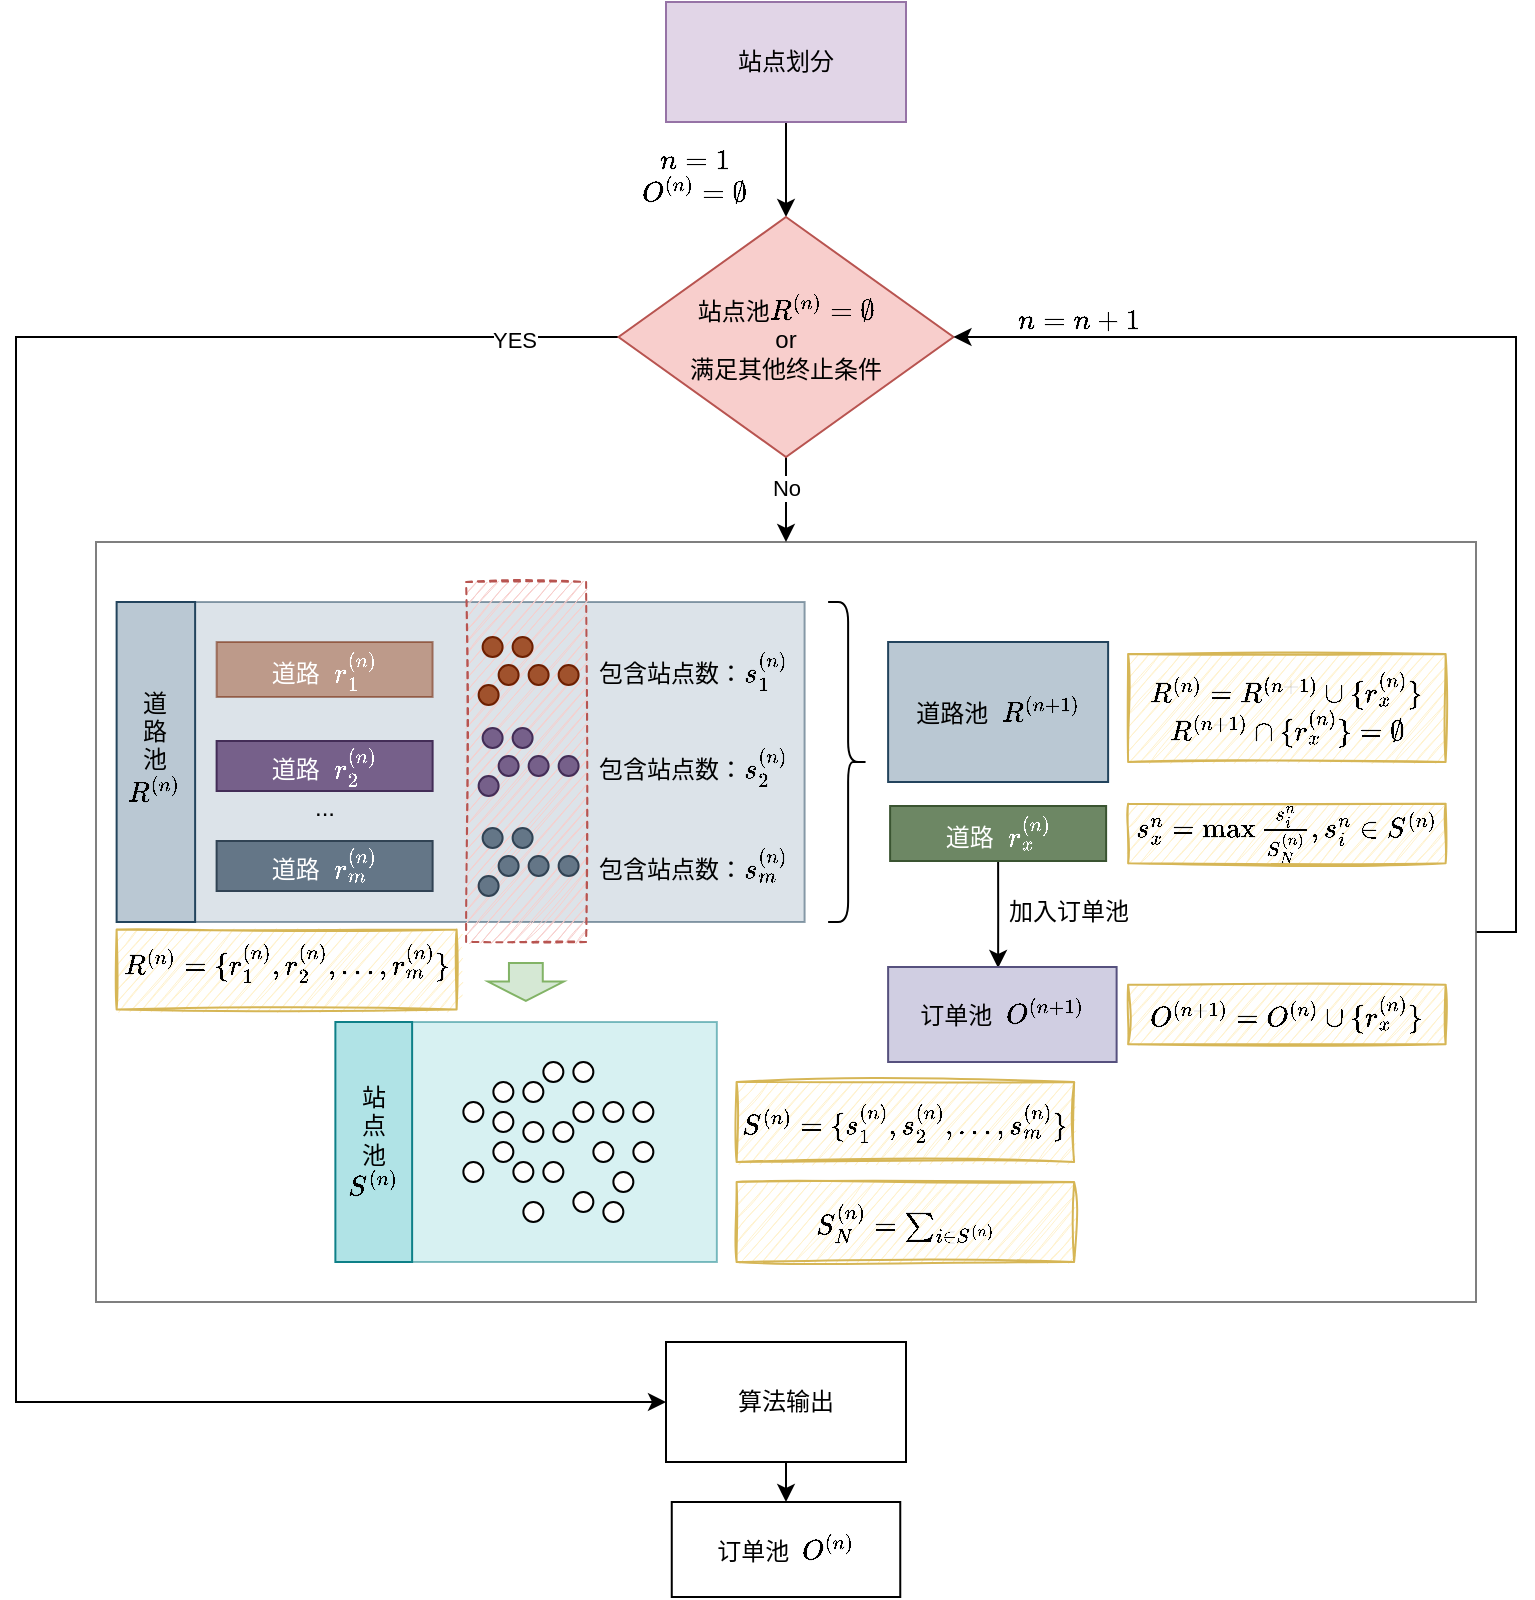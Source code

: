 <mxfile version="20.2.7" type="github">
  <diagram id="E23BzTuwbjabltv9Nx4B" name="第 1 页">
    <mxGraphModel dx="1661" dy="608" grid="1" gridSize="10" guides="1" tooltips="1" connect="1" arrows="1" fold="1" page="1" pageScale="1" pageWidth="827" pageHeight="1169" math="1" shadow="0">
      <root>
        <mxCell id="0" />
        <mxCell id="1" parent="0" />
        <mxCell id="yrA-a9Iw9x8YZGmcqF-S-51" value="" style="rounded=0;whiteSpace=wrap;html=1;fillColor=#bac8d3;strokeColor=#23445d;opacity=50;" vertex="1" parent="1">
          <mxGeometry x="-19.69" y="340" width="314" height="160" as="geometry" />
        </mxCell>
        <mxCell id="yrA-a9Iw9x8YZGmcqF-S-86" value="" style="rounded=0;whiteSpace=wrap;html=1;dashed=1;fillColor=#f8cecc;strokeColor=#b85450;sketch=1;" vertex="1" parent="1">
          <mxGeometry x="125.06" y="330" width="60" height="180" as="geometry" />
        </mxCell>
        <mxCell id="yrA-a9Iw9x8YZGmcqF-S-52" value="&lt;div&gt;道&lt;/div&gt;&lt;div&gt;路&lt;/div&gt;&lt;div&gt;池&lt;/div&gt;&lt;div&gt;\(R^{(n)}\)&lt;br&gt;&lt;/div&gt;&lt;div&gt;&lt;br&gt;&lt;/div&gt;" style="rounded=0;whiteSpace=wrap;html=1;fillColor=#bac8d3;strokeColor=#23445d;" vertex="1" parent="1">
          <mxGeometry x="-49.69" y="340" width="39.25" height="160" as="geometry" />
        </mxCell>
        <mxCell id="yrA-a9Iw9x8YZGmcqF-S-84" style="edgeStyle=orthogonalEdgeStyle;rounded=0;orthogonalLoop=1;jettySize=auto;html=1;exitX=0.5;exitY=1;exitDx=0;exitDy=0;entryX=0.5;entryY=0;entryDx=0;entryDy=0;" edge="1" parent="1" source="yrA-a9Iw9x8YZGmcqF-S-2" target="yrA-a9Iw9x8YZGmcqF-S-83">
          <mxGeometry relative="1" as="geometry" />
        </mxCell>
        <mxCell id="yrA-a9Iw9x8YZGmcqF-S-2" value="站点划分" style="rounded=0;whiteSpace=wrap;html=1;fillColor=#e1d5e7;strokeColor=#9673a6;" vertex="1" parent="1">
          <mxGeometry x="225" y="40" width="120" height="60" as="geometry" />
        </mxCell>
        <mxCell id="yrA-a9Iw9x8YZGmcqF-S-3" value="道路&amp;nbsp; \(r^{(n)}_1\)" style="rounded=0;whiteSpace=wrap;html=1;fillColor=#a0522d;strokeColor=#6D1F00;opacity=50;fontColor=#ffffff;" vertex="1" parent="1">
          <mxGeometry x="0.31" y="360" width="108" height="27.5" as="geometry" />
        </mxCell>
        <mxCell id="yrA-a9Iw9x8YZGmcqF-S-54" value="" style="ellipse;whiteSpace=wrap;html=1;aspect=fixed;fillColor=#a0522d;fontColor=#ffffff;strokeColor=#6D1F00;" vertex="1" parent="1">
          <mxGeometry x="148.31" y="357.5" width="10" height="10" as="geometry" />
        </mxCell>
        <mxCell id="yrA-a9Iw9x8YZGmcqF-S-55" value="" style="ellipse;whiteSpace=wrap;html=1;aspect=fixed;fillColor=#a0522d;fontColor=#ffffff;strokeColor=#6D1F00;" vertex="1" parent="1">
          <mxGeometry x="141.31" y="371.5" width="10" height="10" as="geometry" />
        </mxCell>
        <mxCell id="yrA-a9Iw9x8YZGmcqF-S-56" value="" style="ellipse;whiteSpace=wrap;html=1;aspect=fixed;fillColor=#a0522d;fontColor=#ffffff;strokeColor=#6D1F00;" vertex="1" parent="1">
          <mxGeometry x="133.31" y="357.5" width="10" height="10" as="geometry" />
        </mxCell>
        <mxCell id="yrA-a9Iw9x8YZGmcqF-S-57" value="" style="ellipse;whiteSpace=wrap;html=1;aspect=fixed;fillColor=#a0522d;fontColor=#ffffff;strokeColor=#6D1F00;" vertex="1" parent="1">
          <mxGeometry x="171.31" y="371.5" width="10" height="10" as="geometry" />
        </mxCell>
        <mxCell id="yrA-a9Iw9x8YZGmcqF-S-58" value="" style="ellipse;whiteSpace=wrap;html=1;aspect=fixed;fillColor=#a0522d;fontColor=#ffffff;strokeColor=#6D1F00;" vertex="1" parent="1">
          <mxGeometry x="156.31" y="371.5" width="10" height="10" as="geometry" />
        </mxCell>
        <mxCell id="yrA-a9Iw9x8YZGmcqF-S-59" value="" style="ellipse;whiteSpace=wrap;html=1;aspect=fixed;fillColor=#a0522d;fontColor=#ffffff;strokeColor=#6D1F00;" vertex="1" parent="1">
          <mxGeometry x="131.31" y="381.5" width="10" height="10" as="geometry" />
        </mxCell>
        <mxCell id="yrA-a9Iw9x8YZGmcqF-S-61" value="" style="ellipse;whiteSpace=wrap;html=1;aspect=fixed;fillColor=#76608a;fontColor=#ffffff;strokeColor=#432D57;" vertex="1" parent="1">
          <mxGeometry x="148.31" y="403" width="10" height="10" as="geometry" />
        </mxCell>
        <mxCell id="yrA-a9Iw9x8YZGmcqF-S-62" value="" style="ellipse;whiteSpace=wrap;html=1;aspect=fixed;fillColor=#76608a;fontColor=#ffffff;strokeColor=#432D57;" vertex="1" parent="1">
          <mxGeometry x="141.31" y="417" width="10" height="10" as="geometry" />
        </mxCell>
        <mxCell id="yrA-a9Iw9x8YZGmcqF-S-63" value="" style="ellipse;whiteSpace=wrap;html=1;aspect=fixed;fillColor=#76608a;fontColor=#ffffff;strokeColor=#432D57;" vertex="1" parent="1">
          <mxGeometry x="133.31" y="403" width="10" height="10" as="geometry" />
        </mxCell>
        <mxCell id="yrA-a9Iw9x8YZGmcqF-S-64" value="" style="ellipse;whiteSpace=wrap;html=1;aspect=fixed;fillColor=#76608a;fontColor=#ffffff;strokeColor=#432D57;" vertex="1" parent="1">
          <mxGeometry x="171.31" y="417" width="10" height="10" as="geometry" />
        </mxCell>
        <mxCell id="yrA-a9Iw9x8YZGmcqF-S-65" value="" style="ellipse;whiteSpace=wrap;html=1;aspect=fixed;fillColor=#76608a;fontColor=#ffffff;strokeColor=#432D57;" vertex="1" parent="1">
          <mxGeometry x="156.31" y="417" width="10" height="10" as="geometry" />
        </mxCell>
        <mxCell id="yrA-a9Iw9x8YZGmcqF-S-66" value="" style="ellipse;whiteSpace=wrap;html=1;aspect=fixed;fillColor=#76608a;fontColor=#ffffff;strokeColor=#432D57;" vertex="1" parent="1">
          <mxGeometry x="131.31" y="427" width="10" height="10" as="geometry" />
        </mxCell>
        <mxCell id="yrA-a9Iw9x8YZGmcqF-S-67" value="" style="ellipse;whiteSpace=wrap;html=1;aspect=fixed;fillColor=#647687;fontColor=#ffffff;strokeColor=#314354;" vertex="1" parent="1">
          <mxGeometry x="148.31" y="453" width="10" height="10" as="geometry" />
        </mxCell>
        <mxCell id="yrA-a9Iw9x8YZGmcqF-S-68" value="" style="ellipse;whiteSpace=wrap;html=1;aspect=fixed;fillColor=#647687;fontColor=#ffffff;strokeColor=#314354;" vertex="1" parent="1">
          <mxGeometry x="141.31" y="467" width="10" height="10" as="geometry" />
        </mxCell>
        <mxCell id="yrA-a9Iw9x8YZGmcqF-S-69" value="" style="ellipse;whiteSpace=wrap;html=1;aspect=fixed;fillColor=#647687;fontColor=#ffffff;strokeColor=#314354;" vertex="1" parent="1">
          <mxGeometry x="133.31" y="453" width="10" height="10" as="geometry" />
        </mxCell>
        <mxCell id="yrA-a9Iw9x8YZGmcqF-S-70" value="" style="ellipse;whiteSpace=wrap;html=1;aspect=fixed;fillColor=#647687;fontColor=#ffffff;strokeColor=#314354;" vertex="1" parent="1">
          <mxGeometry x="171.31" y="467" width="10" height="10" as="geometry" />
        </mxCell>
        <mxCell id="yrA-a9Iw9x8YZGmcqF-S-71" value="" style="ellipse;whiteSpace=wrap;html=1;aspect=fixed;fillColor=#647687;fontColor=#ffffff;strokeColor=#314354;" vertex="1" parent="1">
          <mxGeometry x="156.31" y="467" width="10" height="10" as="geometry" />
        </mxCell>
        <mxCell id="yrA-a9Iw9x8YZGmcqF-S-72" value="" style="ellipse;whiteSpace=wrap;html=1;aspect=fixed;fillColor=#647687;fontColor=#ffffff;strokeColor=#314354;" vertex="1" parent="1">
          <mxGeometry x="131.31" y="477" width="10" height="10" as="geometry" />
        </mxCell>
        <mxCell id="yrA-a9Iw9x8YZGmcqF-S-75" value="包含站点数：\(s^{(n)}_1\)" style="text;html=1;align=center;verticalAlign=middle;resizable=0;points=[];autosize=1;strokeColor=none;fillColor=none;" vertex="1" parent="1">
          <mxGeometry x="158.31" y="358.75" width="160" height="30" as="geometry" />
        </mxCell>
        <mxCell id="yrA-a9Iw9x8YZGmcqF-S-76" value="包含站点数：\(s^{(n)}_2\)" style="text;html=1;align=center;verticalAlign=middle;resizable=0;points=[];autosize=1;strokeColor=none;fillColor=none;" vertex="1" parent="1">
          <mxGeometry x="158.31" y="407" width="160" height="30" as="geometry" />
        </mxCell>
        <mxCell id="yrA-a9Iw9x8YZGmcqF-S-77" value="包含站点数：\(s^{(n)}_m\)" style="text;html=1;align=center;verticalAlign=middle;resizable=0;points=[];autosize=1;strokeColor=none;fillColor=none;" vertex="1" parent="1">
          <mxGeometry x="158.31" y="457" width="160" height="30" as="geometry" />
        </mxCell>
        <mxCell id="yrA-a9Iw9x8YZGmcqF-S-183" style="edgeStyle=orthogonalEdgeStyle;rounded=0;orthogonalLoop=1;jettySize=auto;html=1;exitX=0;exitY=0.5;exitDx=0;exitDy=0;entryX=0;entryY=0.5;entryDx=0;entryDy=0;" edge="1" parent="1" source="yrA-a9Iw9x8YZGmcqF-S-83" target="yrA-a9Iw9x8YZGmcqF-S-180">
          <mxGeometry relative="1" as="geometry">
            <Array as="points">
              <mxPoint x="-100" y="208" />
              <mxPoint x="-100" y="740" />
            </Array>
          </mxGeometry>
        </mxCell>
        <mxCell id="yrA-a9Iw9x8YZGmcqF-S-184" value="YES" style="edgeLabel;html=1;align=center;verticalAlign=middle;resizable=0;points=[];" vertex="1" connectable="0" parent="yrA-a9Iw9x8YZGmcqF-S-183">
          <mxGeometry x="-0.91" y="1" relative="1" as="geometry">
            <mxPoint x="-1" as="offset" />
          </mxGeometry>
        </mxCell>
        <mxCell id="yrA-a9Iw9x8YZGmcqF-S-187" style="edgeStyle=orthogonalEdgeStyle;rounded=0;orthogonalLoop=1;jettySize=auto;html=1;exitX=0.5;exitY=1;exitDx=0;exitDy=0;entryX=0.5;entryY=0;entryDx=0;entryDy=0;" edge="1" parent="1" source="yrA-a9Iw9x8YZGmcqF-S-83">
          <mxGeometry relative="1" as="geometry">
            <mxPoint x="285" y="310" as="targetPoint" />
          </mxGeometry>
        </mxCell>
        <mxCell id="yrA-a9Iw9x8YZGmcqF-S-188" value="No" style="edgeLabel;html=1;align=center;verticalAlign=middle;resizable=0;points=[];" vertex="1" connectable="0" parent="yrA-a9Iw9x8YZGmcqF-S-187">
          <mxGeometry x="-0.259" relative="1" as="geometry">
            <mxPoint y="-1" as="offset" />
          </mxGeometry>
        </mxCell>
        <mxCell id="yrA-a9Iw9x8YZGmcqF-S-83" value="&lt;div&gt;站点池\(R^{(n)}=\emptyset\)&lt;/div&gt;&lt;div&gt;or&lt;/div&gt;&lt;div&gt;满足其他终止条件&lt;br&gt;&lt;/div&gt;" style="rhombus;whiteSpace=wrap;html=1;fillColor=#f8cecc;strokeColor=#b85450;" vertex="1" parent="1">
          <mxGeometry x="201.25" y="147.5" width="167.5" height="120" as="geometry" />
        </mxCell>
        <mxCell id="yrA-a9Iw9x8YZGmcqF-S-85" value="&lt;div&gt;\(n=1\)&lt;/div&gt;&lt;div&gt;\(O^{(n)}=\emptyset\)&lt;/div&gt;" style="text;html=1;align=center;verticalAlign=middle;resizable=0;points=[];autosize=1;strokeColor=none;fillColor=none;" vertex="1" parent="1">
          <mxGeometry x="174.25" y="106.5" width="130" height="40" as="geometry" />
        </mxCell>
        <mxCell id="yrA-a9Iw9x8YZGmcqF-S-96" value="" style="shape=flexArrow;endArrow=classic;html=1;rounded=0;width=16.911;endSize=2.914;fillColor=#d5e8d4;strokeColor=#82b366;" edge="1" parent="1">
          <mxGeometry width="50" height="50" relative="1" as="geometry">
            <mxPoint x="154.93" y="520" as="sourcePoint" />
            <mxPoint x="154.93" y="540" as="targetPoint" />
          </mxGeometry>
        </mxCell>
        <mxCell id="yrA-a9Iw9x8YZGmcqF-S-124" value="&lt;div&gt;道路池&amp;nbsp; \(R^{(n+1)}\)&lt;br&gt;&lt;/div&gt;" style="rounded=0;whiteSpace=wrap;html=1;fillColor=#bac8d3;strokeColor=#23445d;" vertex="1" parent="1">
          <mxGeometry x="336.06" y="360" width="110" height="70" as="geometry" />
        </mxCell>
        <mxCell id="yrA-a9Iw9x8YZGmcqF-S-175" style="edgeStyle=orthogonalEdgeStyle;rounded=0;orthogonalLoop=1;jettySize=auto;html=1;exitX=0.5;exitY=1;exitDx=0;exitDy=0;" edge="1" parent="1" source="yrA-a9Iw9x8YZGmcqF-S-151">
          <mxGeometry relative="1" as="geometry">
            <mxPoint x="391.06" y="472.5" as="sourcePoint" />
            <mxPoint x="391.06" y="523" as="targetPoint" />
          </mxGeometry>
        </mxCell>
        <mxCell id="yrA-a9Iw9x8YZGmcqF-S-151" value="道路&amp;nbsp; \(r^{(n)}_x\)" style="rounded=0;whiteSpace=wrap;html=1;fillColor=#6d8764;fontColor=#ffffff;strokeColor=#3A5431;" vertex="1" parent="1">
          <mxGeometry x="337.06" y="442" width="108" height="27.5" as="geometry" />
        </mxCell>
        <mxCell id="yrA-a9Iw9x8YZGmcqF-S-46" value="" style="rounded=0;whiteSpace=wrap;html=1;fillColor=#b0e3e6;strokeColor=#0e8088;opacity=50;" vertex="1" parent="1">
          <mxGeometry x="90.44" y="550" width="160" height="120" as="geometry" />
        </mxCell>
        <mxCell id="yrA-a9Iw9x8YZGmcqF-S-47" value="&lt;div&gt;站&lt;/div&gt;&lt;div&gt;点&lt;/div&gt;&lt;div&gt;池&lt;/div&gt;&lt;div&gt;\(S^{(n)}\)&lt;br&gt;&lt;/div&gt;" style="rounded=0;whiteSpace=wrap;html=1;fillColor=#b0e3e6;strokeColor=#0e8088;" vertex="1" parent="1">
          <mxGeometry x="59.69" y="550" width="38.37" height="120" as="geometry" />
        </mxCell>
        <mxCell id="yrA-a9Iw9x8YZGmcqF-S-153" value="" style="group" vertex="1" connectable="0" parent="1">
          <mxGeometry x="123.68" y="570" width="95" height="80" as="geometry" />
        </mxCell>
        <mxCell id="yrA-a9Iw9x8YZGmcqF-S-4" value="" style="ellipse;whiteSpace=wrap;html=1;aspect=fixed;" vertex="1" parent="yrA-a9Iw9x8YZGmcqF-S-153">
          <mxGeometry x="65" y="40" width="10" height="10" as="geometry" />
        </mxCell>
        <mxCell id="yrA-a9Iw9x8YZGmcqF-S-5" value="" style="ellipse;whiteSpace=wrap;html=1;aspect=fixed;" vertex="1" parent="yrA-a9Iw9x8YZGmcqF-S-153">
          <mxGeometry x="55" width="10" height="10" as="geometry" />
        </mxCell>
        <mxCell id="yrA-a9Iw9x8YZGmcqF-S-6" value="" style="ellipse;whiteSpace=wrap;html=1;aspect=fixed;" vertex="1" parent="yrA-a9Iw9x8YZGmcqF-S-153">
          <mxGeometry x="55" y="20" width="10" height="10" as="geometry" />
        </mxCell>
        <mxCell id="yrA-a9Iw9x8YZGmcqF-S-8" value="" style="ellipse;whiteSpace=wrap;html=1;aspect=fixed;" vertex="1" parent="yrA-a9Iw9x8YZGmcqF-S-153">
          <mxGeometry x="40" width="10" height="10" as="geometry" />
        </mxCell>
        <mxCell id="yrA-a9Iw9x8YZGmcqF-S-19" value="" style="ellipse;whiteSpace=wrap;html=1;aspect=fixed;" vertex="1" parent="yrA-a9Iw9x8YZGmcqF-S-153">
          <mxGeometry x="40" y="50" width="10" height="10" as="geometry" />
        </mxCell>
        <mxCell id="yrA-a9Iw9x8YZGmcqF-S-20" value="" style="ellipse;whiteSpace=wrap;html=1;aspect=fixed;" vertex="1" parent="yrA-a9Iw9x8YZGmcqF-S-153">
          <mxGeometry x="30" y="10" width="10" height="10" as="geometry" />
        </mxCell>
        <mxCell id="yrA-a9Iw9x8YZGmcqF-S-21" value="" style="ellipse;whiteSpace=wrap;html=1;aspect=fixed;" vertex="1" parent="yrA-a9Iw9x8YZGmcqF-S-153">
          <mxGeometry x="30" y="30" width="10" height="10" as="geometry" />
        </mxCell>
        <mxCell id="yrA-a9Iw9x8YZGmcqF-S-22" value="" style="ellipse;whiteSpace=wrap;html=1;aspect=fixed;" vertex="1" parent="yrA-a9Iw9x8YZGmcqF-S-153">
          <mxGeometry y="50" width="10" height="10" as="geometry" />
        </mxCell>
        <mxCell id="yrA-a9Iw9x8YZGmcqF-S-23" value="" style="ellipse;whiteSpace=wrap;html=1;aspect=fixed;" vertex="1" parent="yrA-a9Iw9x8YZGmcqF-S-153">
          <mxGeometry x="15" y="10" width="10" height="10" as="geometry" />
        </mxCell>
        <mxCell id="yrA-a9Iw9x8YZGmcqF-S-24" value="" style="ellipse;whiteSpace=wrap;html=1;aspect=fixed;" vertex="1" parent="yrA-a9Iw9x8YZGmcqF-S-153">
          <mxGeometry x="15" y="40" width="10" height="10" as="geometry" />
        </mxCell>
        <mxCell id="yrA-a9Iw9x8YZGmcqF-S-25" value="" style="ellipse;whiteSpace=wrap;html=1;aspect=fixed;" vertex="1" parent="yrA-a9Iw9x8YZGmcqF-S-153">
          <mxGeometry y="20" width="10" height="10" as="geometry" />
        </mxCell>
        <mxCell id="yrA-a9Iw9x8YZGmcqF-S-26" value="" style="ellipse;whiteSpace=wrap;html=1;aspect=fixed;" vertex="1" parent="yrA-a9Iw9x8YZGmcqF-S-153">
          <mxGeometry x="75" y="55" width="10" height="10" as="geometry" />
        </mxCell>
        <mxCell id="yrA-a9Iw9x8YZGmcqF-S-27" value="" style="ellipse;whiteSpace=wrap;html=1;aspect=fixed;" vertex="1" parent="yrA-a9Iw9x8YZGmcqF-S-153">
          <mxGeometry x="85" y="20" width="10" height="10" as="geometry" />
        </mxCell>
        <mxCell id="yrA-a9Iw9x8YZGmcqF-S-28" value="" style="ellipse;whiteSpace=wrap;html=1;aspect=fixed;" vertex="1" parent="yrA-a9Iw9x8YZGmcqF-S-153">
          <mxGeometry x="85" y="40" width="10" height="10" as="geometry" />
        </mxCell>
        <mxCell id="yrA-a9Iw9x8YZGmcqF-S-29" value="" style="ellipse;whiteSpace=wrap;html=1;aspect=fixed;" vertex="1" parent="yrA-a9Iw9x8YZGmcqF-S-153">
          <mxGeometry x="70" y="20" width="10" height="10" as="geometry" />
        </mxCell>
        <mxCell id="yrA-a9Iw9x8YZGmcqF-S-30" value="" style="ellipse;whiteSpace=wrap;html=1;aspect=fixed;" vertex="1" parent="yrA-a9Iw9x8YZGmcqF-S-153">
          <mxGeometry x="70" y="70" width="10" height="10" as="geometry" />
        </mxCell>
        <mxCell id="yrA-a9Iw9x8YZGmcqF-S-33" value="" style="ellipse;whiteSpace=wrap;html=1;aspect=fixed;" vertex="1" parent="yrA-a9Iw9x8YZGmcqF-S-153">
          <mxGeometry x="30" y="70" width="10" height="10" as="geometry" />
        </mxCell>
        <mxCell id="yrA-a9Iw9x8YZGmcqF-S-34" value="" style="ellipse;whiteSpace=wrap;html=1;aspect=fixed;" vertex="1" parent="yrA-a9Iw9x8YZGmcqF-S-153">
          <mxGeometry x="45" y="30" width="10" height="10" as="geometry" />
        </mxCell>
        <mxCell id="yrA-a9Iw9x8YZGmcqF-S-37" value="" style="ellipse;whiteSpace=wrap;html=1;aspect=fixed;" vertex="1" parent="yrA-a9Iw9x8YZGmcqF-S-153">
          <mxGeometry x="25" y="50" width="10" height="10" as="geometry" />
        </mxCell>
        <mxCell id="yrA-a9Iw9x8YZGmcqF-S-38" value="" style="ellipse;whiteSpace=wrap;html=1;aspect=fixed;" vertex="1" parent="yrA-a9Iw9x8YZGmcqF-S-153">
          <mxGeometry x="15" y="25" width="10" height="10" as="geometry" />
        </mxCell>
        <mxCell id="yrA-a9Iw9x8YZGmcqF-S-39" value="" style="ellipse;whiteSpace=wrap;html=1;aspect=fixed;" vertex="1" parent="yrA-a9Iw9x8YZGmcqF-S-153">
          <mxGeometry x="55" y="65" width="10" height="10" as="geometry" />
        </mxCell>
        <mxCell id="yrA-a9Iw9x8YZGmcqF-S-154" value="道路&amp;nbsp; \(r^{(n)}_2\)" style="rounded=0;whiteSpace=wrap;html=1;fillColor=#76608a;strokeColor=#432D57;fontColor=#ffffff;" vertex="1" parent="1">
          <mxGeometry x="0.31" y="409.5" width="108" height="25" as="geometry" />
        </mxCell>
        <mxCell id="yrA-a9Iw9x8YZGmcqF-S-157" value="..." style="text;html=1;align=center;verticalAlign=middle;resizable=0;points=[];autosize=1;strokeColor=none;fillColor=none;" vertex="1" parent="1">
          <mxGeometry x="39.31" y="428" width="30" height="30" as="geometry" />
        </mxCell>
        <mxCell id="yrA-a9Iw9x8YZGmcqF-S-158" value="道路&amp;nbsp; \(r^{(n)}_m\)" style="rounded=0;whiteSpace=wrap;html=1;fillColor=#647687;strokeColor=#314354;fontColor=#ffffff;" vertex="1" parent="1">
          <mxGeometry x="0.31" y="459.5" width="108" height="25" as="geometry" />
        </mxCell>
        <mxCell id="yrA-a9Iw9x8YZGmcqF-S-163" value="\(R^{(n)}=\{r^{(n)}_1,r^{(n)}_2,\dots,r^{(n)}_m\}\)" style="text;whiteSpace=wrap;html=1;align=center;fillColor=#fff2cc;strokeColor=#d6b656;shadow=0;glass=0;sketch=1;" vertex="1" parent="1">
          <mxGeometry x="-49.69" y="503.75" width="170" height="40" as="geometry" />
        </mxCell>
        <mxCell id="yrA-a9Iw9x8YZGmcqF-S-165" value="\(s^{n}_x=\max\frac{s^{n}_i}{S^{(n)}_N},s_i^{n} \in S^{(n)}\)" style="rounded=0;whiteSpace=wrap;html=1;shadow=0;glass=0;sketch=1;fillColor=#fff2cc;strokeColor=#d6b656;" vertex="1" parent="1">
          <mxGeometry x="456.06" y="440.87" width="158.75" height="29.75" as="geometry" />
        </mxCell>
        <mxCell id="yrA-a9Iw9x8YZGmcqF-S-166" value="&lt;div&gt;\(S^{(n)}=\{s^{(n)}_1,s^{(n)}_2,\dots,s^{(n)}_m\}\)&lt;/div&gt;" style="rounded=0;whiteSpace=wrap;html=1;shadow=0;glass=0;sketch=1;fillColor=#fff2cc;strokeColor=#d6b656;" vertex="1" parent="1">
          <mxGeometry x="260.31" y="580" width="168.75" height="40" as="geometry" />
        </mxCell>
        <mxCell id="yrA-a9Iw9x8YZGmcqF-S-167" value="&lt;div&gt;\(S^{(n)}_N=\sum_{i\in S^{(n)}}\)&lt;/div&gt;" style="rounded=0;whiteSpace=wrap;html=1;shadow=0;glass=0;sketch=1;fillColor=#fff2cc;strokeColor=#d6b656;" vertex="1" parent="1">
          <mxGeometry x="260.31" y="630" width="168.75" height="40" as="geometry" />
        </mxCell>
        <mxCell id="yrA-a9Iw9x8YZGmcqF-S-170" value="订单池&amp;nbsp; \(O^{(n+1)}\)" style="rounded=0;whiteSpace=wrap;html=1;fillColor=#d0cee2;strokeColor=#56517e;" vertex="1" parent="1">
          <mxGeometry x="336.06" y="522.5" width="114.25" height="47.5" as="geometry" />
        </mxCell>
        <mxCell id="yrA-a9Iw9x8YZGmcqF-S-171" value="" style="shape=curlyBracket;whiteSpace=wrap;html=1;rounded=1;flipH=1;shadow=0;glass=0;sketch=0;fillColor=none;" vertex="1" parent="1">
          <mxGeometry x="306.06" y="340" width="20" height="160" as="geometry" />
        </mxCell>
        <mxCell id="yrA-a9Iw9x8YZGmcqF-S-176" value="加入订单池" style="text;html=1;align=center;verticalAlign=middle;resizable=0;points=[];autosize=1;strokeColor=none;fillColor=none;" vertex="1" parent="1">
          <mxGeometry x="386.06" y="480" width="80" height="30" as="geometry" />
        </mxCell>
        <mxCell id="yrA-a9Iw9x8YZGmcqF-S-178" value="&lt;div&gt;\(R^{(n)}=R^{(n+1)}\cup\{r^{(n)}_x\}\)&lt;/div&gt;&lt;div&gt;\(R^{(n+1)}\cap\{r^{(n)}_x\}=\emptyset\)&lt;/div&gt;" style="rounded=0;whiteSpace=wrap;html=1;shadow=0;glass=0;sketch=1;fillColor=#fff2cc;strokeColor=#d6b656;" vertex="1" parent="1">
          <mxGeometry x="456.06" y="366" width="158.75" height="54" as="geometry" />
        </mxCell>
        <mxCell id="yrA-a9Iw9x8YZGmcqF-S-179" value="\(O^{(n+1)}=O^{(n)} \cup \{r^{(n)}_x\}\)" style="rounded=0;whiteSpace=wrap;html=1;shadow=0;glass=0;sketch=1;fillColor=#fff2cc;strokeColor=#d6b656;" vertex="1" parent="1">
          <mxGeometry x="456.06" y="531.38" width="158.75" height="29.75" as="geometry" />
        </mxCell>
        <mxCell id="yrA-a9Iw9x8YZGmcqF-S-182" style="edgeStyle=orthogonalEdgeStyle;rounded=0;orthogonalLoop=1;jettySize=auto;html=1;exitX=0.5;exitY=1;exitDx=0;exitDy=0;entryX=0.5;entryY=0;entryDx=0;entryDy=0;" edge="1" parent="1" source="yrA-a9Iw9x8YZGmcqF-S-180" target="yrA-a9Iw9x8YZGmcqF-S-181">
          <mxGeometry relative="1" as="geometry" />
        </mxCell>
        <mxCell id="yrA-a9Iw9x8YZGmcqF-S-180" value="算法输出" style="rounded=0;whiteSpace=wrap;html=1;" vertex="1" parent="1">
          <mxGeometry x="225" y="710" width="120" height="60" as="geometry" />
        </mxCell>
        <mxCell id="yrA-a9Iw9x8YZGmcqF-S-181" value="订单池&amp;nbsp; \(O^{(n)}\)" style="rounded=0;whiteSpace=wrap;html=1;" vertex="1" parent="1">
          <mxGeometry x="227.88" y="790" width="114.25" height="47.5" as="geometry" />
        </mxCell>
        <mxCell id="yrA-a9Iw9x8YZGmcqF-S-189" style="edgeStyle=orthogonalEdgeStyle;rounded=0;orthogonalLoop=1;jettySize=auto;html=1;exitX=1;exitY=0.5;exitDx=0;exitDy=0;entryX=1;entryY=0.5;entryDx=0;entryDy=0;" edge="1" parent="1" target="yrA-a9Iw9x8YZGmcqF-S-83">
          <mxGeometry relative="1" as="geometry">
            <mxPoint x="630.31" y="505" as="sourcePoint" />
            <Array as="points">
              <mxPoint x="650" y="505" />
              <mxPoint x="650" y="207" />
            </Array>
          </mxGeometry>
        </mxCell>
        <mxCell id="yrA-a9Iw9x8YZGmcqF-S-190" value="\(n=n+1\)" style="text;html=1;align=center;verticalAlign=middle;resizable=0;points=[];autosize=1;strokeColor=none;fillColor=none;" vertex="1" parent="1">
          <mxGeometry x="396.06" y="184" width="70" height="30" as="geometry" />
        </mxCell>
        <mxCell id="yrA-a9Iw9x8YZGmcqF-S-195" value="" style="rounded=0;whiteSpace=wrap;html=1;shadow=0;glass=0;sketch=0;opacity=50;fillColor=none;" vertex="1" parent="1">
          <mxGeometry x="-60" y="310" width="690" height="380" as="geometry" />
        </mxCell>
      </root>
    </mxGraphModel>
  </diagram>
</mxfile>
